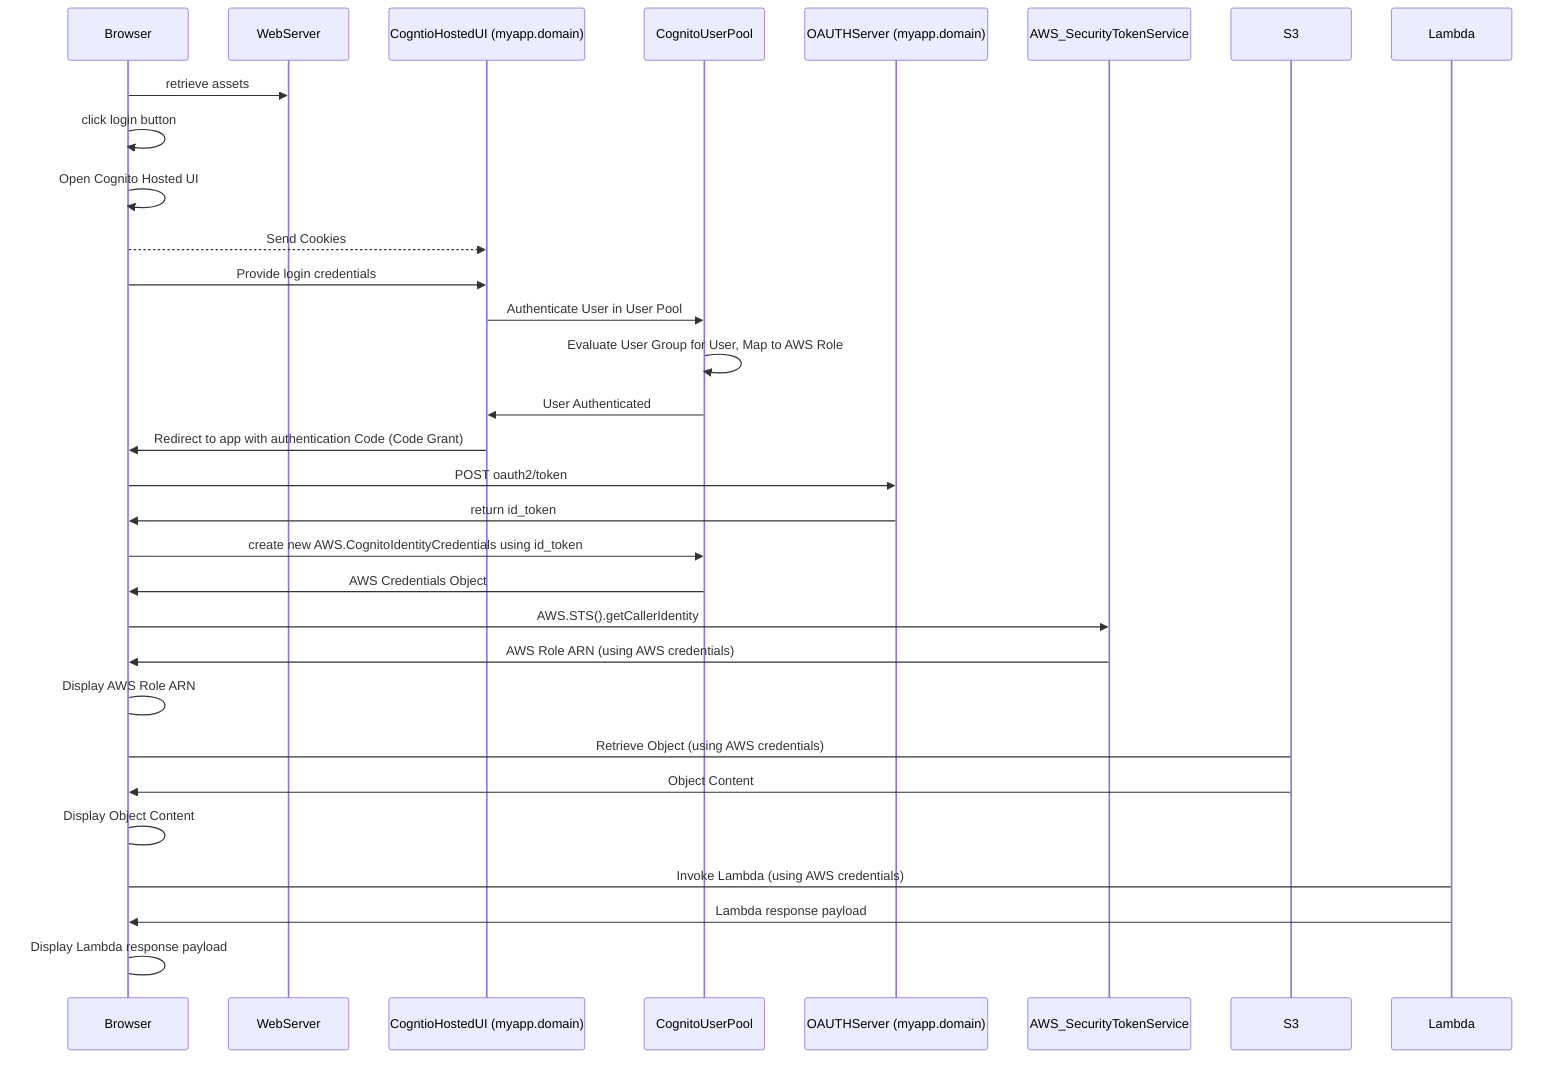 sequenceDiagram
    Browser->>WebServer: retrieve assets
    Browser->>Browser: click login button
    Browser->>Browser: Open Cognito Hosted UI
    Browser-->>CogntioHostedUI (myapp.domain): Send Cookies
    Browser->>CogntioHostedUI (myapp.domain): Provide login credentials
    CogntioHostedUI (myapp.domain)->>CognitoUserPool: Authenticate User in User Pool 
    CognitoUserPool->>CognitoUserPool: Evaluate User Group for User, Map to AWS Role
    CognitoUserPool->>CogntioHostedUI (myapp.domain): User Authenticated
    CogntioHostedUI (myapp.domain)->>Browser: Redirect to app with authentication Code (Code Grant)
    Browser->>OAUTHServer (myapp.domain): POST oauth2/token
    OAUTHServer (myapp.domain)->>Browser: return id_token
    Browser->>CognitoUserPool: create new AWS.CognitoIdentityCredentials using id_token
    CognitoUserPool->>Browser: AWS Credentials Object
    Browser->>AWS_SecurityTokenService: AWS.STS().getCallerIdentity
    AWS_SecurityTokenService->>Browser: AWS Role ARN (using AWS credentials)
    Browser->Browser: Display AWS Role ARN
    Browser->S3: Retrieve Object  (using AWS credentials)
    S3->>Browser: Object Content
    Browser->Browser: Display Object Content
    Browser->Lambda: Invoke Lambda  (using AWS credentials)
    Lambda->>Browser: Lambda response payload
    Browser->Browser: Display Lambda response payload